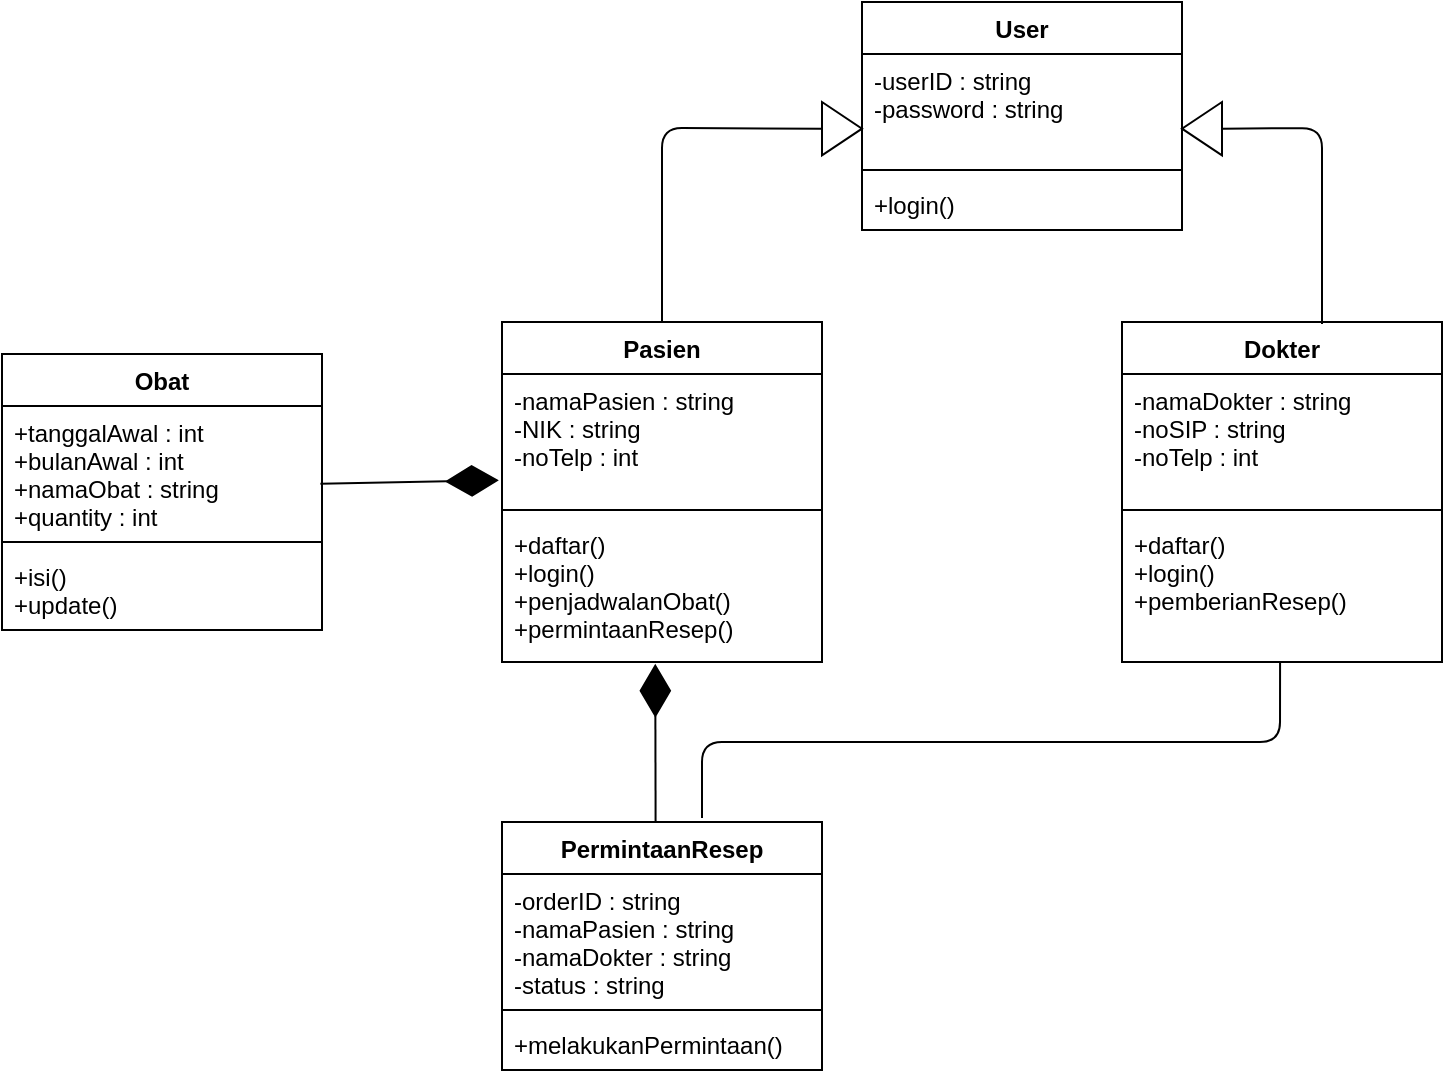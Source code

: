 <mxfile version="13.9.2" type="github">
  <diagram id="MlJI2Lvfq05DiYabIVUM" name="Page-1">
    <mxGraphModel dx="1636" dy="546" grid="1" gridSize="10" guides="1" tooltips="1" connect="1" arrows="1" fold="1" page="1" pageScale="1" pageWidth="850" pageHeight="1100" math="0" shadow="0">
      <root>
        <mxCell id="0" />
        <mxCell id="1" parent="0" />
        <mxCell id="v66dLdxhp5NwMRdZ7sNX-5" value="User" style="swimlane;fontStyle=1;align=center;verticalAlign=top;childLayout=stackLayout;horizontal=1;startSize=26;horizontalStack=0;resizeParent=1;resizeParentMax=0;resizeLast=0;collapsible=1;marginBottom=0;" vertex="1" parent="1">
          <mxGeometry x="320" y="110" width="160" height="114" as="geometry" />
        </mxCell>
        <mxCell id="v66dLdxhp5NwMRdZ7sNX-6" value="-userID : string&#xa;-password : string" style="text;strokeColor=none;fillColor=none;align=left;verticalAlign=top;spacingLeft=4;spacingRight=4;overflow=hidden;rotatable=0;points=[[0,0.5],[1,0.5]];portConstraint=eastwest;" vertex="1" parent="v66dLdxhp5NwMRdZ7sNX-5">
          <mxGeometry y="26" width="160" height="54" as="geometry" />
        </mxCell>
        <mxCell id="v66dLdxhp5NwMRdZ7sNX-7" value="" style="line;strokeWidth=1;fillColor=none;align=left;verticalAlign=middle;spacingTop=-1;spacingLeft=3;spacingRight=3;rotatable=0;labelPosition=right;points=[];portConstraint=eastwest;" vertex="1" parent="v66dLdxhp5NwMRdZ7sNX-5">
          <mxGeometry y="80" width="160" height="8" as="geometry" />
        </mxCell>
        <mxCell id="v66dLdxhp5NwMRdZ7sNX-8" value="+login()" style="text;strokeColor=none;fillColor=none;align=left;verticalAlign=top;spacingLeft=4;spacingRight=4;overflow=hidden;rotatable=0;points=[[0,0.5],[1,0.5]];portConstraint=eastwest;" vertex="1" parent="v66dLdxhp5NwMRdZ7sNX-5">
          <mxGeometry y="88" width="160" height="26" as="geometry" />
        </mxCell>
        <mxCell id="v66dLdxhp5NwMRdZ7sNX-9" value="Pasien" style="swimlane;fontStyle=1;align=center;verticalAlign=top;childLayout=stackLayout;horizontal=1;startSize=26;horizontalStack=0;resizeParent=1;resizeParentMax=0;resizeLast=0;collapsible=1;marginBottom=0;" vertex="1" parent="1">
          <mxGeometry x="140" y="270" width="160" height="170" as="geometry" />
        </mxCell>
        <mxCell id="v66dLdxhp5NwMRdZ7sNX-10" value="-namaPasien : string&#xa;-NIK : string&#xa;-noTelp : int" style="text;strokeColor=none;fillColor=none;align=left;verticalAlign=top;spacingLeft=4;spacingRight=4;overflow=hidden;rotatable=0;points=[[0,0.5],[1,0.5]];portConstraint=eastwest;" vertex="1" parent="v66dLdxhp5NwMRdZ7sNX-9">
          <mxGeometry y="26" width="160" height="64" as="geometry" />
        </mxCell>
        <mxCell id="v66dLdxhp5NwMRdZ7sNX-11" value="" style="line;strokeWidth=1;fillColor=none;align=left;verticalAlign=middle;spacingTop=-1;spacingLeft=3;spacingRight=3;rotatable=0;labelPosition=right;points=[];portConstraint=eastwest;" vertex="1" parent="v66dLdxhp5NwMRdZ7sNX-9">
          <mxGeometry y="90" width="160" height="8" as="geometry" />
        </mxCell>
        <mxCell id="v66dLdxhp5NwMRdZ7sNX-12" value="+daftar()&#xa;+login()&#xa;+penjadwalanObat()&#xa;+permintaanResep()&#xa;" style="text;strokeColor=none;fillColor=none;align=left;verticalAlign=top;spacingLeft=4;spacingRight=4;overflow=hidden;rotatable=0;points=[[0,0.5],[1,0.5]];portConstraint=eastwest;" vertex="1" parent="v66dLdxhp5NwMRdZ7sNX-9">
          <mxGeometry y="98" width="160" height="72" as="geometry" />
        </mxCell>
        <mxCell id="v66dLdxhp5NwMRdZ7sNX-13" value="Dokter" style="swimlane;fontStyle=1;align=center;verticalAlign=top;childLayout=stackLayout;horizontal=1;startSize=26;horizontalStack=0;resizeParent=1;resizeParentMax=0;resizeLast=0;collapsible=1;marginBottom=0;" vertex="1" parent="1">
          <mxGeometry x="450" y="270" width="160" height="170" as="geometry" />
        </mxCell>
        <mxCell id="v66dLdxhp5NwMRdZ7sNX-14" value="-namaDokter : string&#xa;-noSIP : string&#xa;-noTelp : int&#xa;" style="text;strokeColor=none;fillColor=none;align=left;verticalAlign=top;spacingLeft=4;spacingRight=4;overflow=hidden;rotatable=0;points=[[0,0.5],[1,0.5]];portConstraint=eastwest;" vertex="1" parent="v66dLdxhp5NwMRdZ7sNX-13">
          <mxGeometry y="26" width="160" height="64" as="geometry" />
        </mxCell>
        <mxCell id="v66dLdxhp5NwMRdZ7sNX-15" value="" style="line;strokeWidth=1;fillColor=none;align=left;verticalAlign=middle;spacingTop=-1;spacingLeft=3;spacingRight=3;rotatable=0;labelPosition=right;points=[];portConstraint=eastwest;" vertex="1" parent="v66dLdxhp5NwMRdZ7sNX-13">
          <mxGeometry y="90" width="160" height="8" as="geometry" />
        </mxCell>
        <mxCell id="v66dLdxhp5NwMRdZ7sNX-16" value="+daftar()&#xa;+login()&#xa;+pemberianResep()" style="text;strokeColor=none;fillColor=none;align=left;verticalAlign=top;spacingLeft=4;spacingRight=4;overflow=hidden;rotatable=0;points=[[0,0.5],[1,0.5]];portConstraint=eastwest;" vertex="1" parent="v66dLdxhp5NwMRdZ7sNX-13">
          <mxGeometry y="98" width="160" height="72" as="geometry" />
        </mxCell>
        <mxCell id="v66dLdxhp5NwMRdZ7sNX-17" value="" style="triangle;whiteSpace=wrap;html=1;" vertex="1" parent="1">
          <mxGeometry x="300" y="160" width="20" height="26.67" as="geometry" />
        </mxCell>
        <mxCell id="v66dLdxhp5NwMRdZ7sNX-18" value="" style="endArrow=none;html=1;exitX=0.5;exitY=0;exitDx=0;exitDy=0;entryX=0;entryY=0.5;entryDx=0;entryDy=0;" edge="1" parent="1" source="v66dLdxhp5NwMRdZ7sNX-9" target="v66dLdxhp5NwMRdZ7sNX-17">
          <mxGeometry width="50" height="50" relative="1" as="geometry">
            <mxPoint x="310" y="220" as="sourcePoint" />
            <mxPoint x="360" y="170" as="targetPoint" />
            <Array as="points">
              <mxPoint x="220" y="173" />
            </Array>
          </mxGeometry>
        </mxCell>
        <mxCell id="v66dLdxhp5NwMRdZ7sNX-19" value="" style="triangle;whiteSpace=wrap;html=1;rotation=-180;" vertex="1" parent="1">
          <mxGeometry x="480" y="160" width="20" height="26.67" as="geometry" />
        </mxCell>
        <mxCell id="v66dLdxhp5NwMRdZ7sNX-21" value="" style="endArrow=none;html=1;entryX=0;entryY=0.5;entryDx=0;entryDy=0;exitX=0.625;exitY=0.006;exitDx=0;exitDy=0;exitPerimeter=0;" edge="1" parent="1" source="v66dLdxhp5NwMRdZ7sNX-13" target="v66dLdxhp5NwMRdZ7sNX-19">
          <mxGeometry width="50" height="50" relative="1" as="geometry">
            <mxPoint x="550" y="260" as="sourcePoint" />
            <mxPoint x="500" y="170" as="targetPoint" />
            <Array as="points">
              <mxPoint x="550" y="173" />
            </Array>
          </mxGeometry>
        </mxCell>
        <mxCell id="v66dLdxhp5NwMRdZ7sNX-22" value="" style="endArrow=diamondThin;endFill=1;endSize=24;html=1;entryX=-0.01;entryY=0.831;entryDx=0;entryDy=0;entryPerimeter=0;exitX=0.995;exitY=0.607;exitDx=0;exitDy=0;exitPerimeter=0;" edge="1" parent="1" source="v66dLdxhp5NwMRdZ7sNX-24" target="v66dLdxhp5NwMRdZ7sNX-10">
          <mxGeometry width="160" relative="1" as="geometry">
            <mxPoint x="209" y="510" as="sourcePoint" />
            <mxPoint x="209" y="443" as="targetPoint" />
          </mxGeometry>
        </mxCell>
        <mxCell id="v66dLdxhp5NwMRdZ7sNX-23" value="Obat" style="swimlane;fontStyle=1;align=center;verticalAlign=top;childLayout=stackLayout;horizontal=1;startSize=26;horizontalStack=0;resizeParent=1;resizeParentMax=0;resizeLast=0;collapsible=1;marginBottom=0;" vertex="1" parent="1">
          <mxGeometry x="-110" y="286" width="160" height="138" as="geometry" />
        </mxCell>
        <mxCell id="v66dLdxhp5NwMRdZ7sNX-24" value="+tanggalAwal : int&#xa;+bulanAwal : int&#xa;+namaObat : string&#xa;+quantity : int" style="text;strokeColor=none;fillColor=none;align=left;verticalAlign=top;spacingLeft=4;spacingRight=4;overflow=hidden;rotatable=0;points=[[0,0.5],[1,0.5]];portConstraint=eastwest;" vertex="1" parent="v66dLdxhp5NwMRdZ7sNX-23">
          <mxGeometry y="26" width="160" height="64" as="geometry" />
        </mxCell>
        <mxCell id="v66dLdxhp5NwMRdZ7sNX-25" value="" style="line;strokeWidth=1;fillColor=none;align=left;verticalAlign=middle;spacingTop=-1;spacingLeft=3;spacingRight=3;rotatable=0;labelPosition=right;points=[];portConstraint=eastwest;" vertex="1" parent="v66dLdxhp5NwMRdZ7sNX-23">
          <mxGeometry y="90" width="160" height="8" as="geometry" />
        </mxCell>
        <mxCell id="v66dLdxhp5NwMRdZ7sNX-26" value="+isi()&#xa;+update()" style="text;strokeColor=none;fillColor=none;align=left;verticalAlign=top;spacingLeft=4;spacingRight=4;overflow=hidden;rotatable=0;points=[[0,0.5],[1,0.5]];portConstraint=eastwest;" vertex="1" parent="v66dLdxhp5NwMRdZ7sNX-23">
          <mxGeometry y="98" width="160" height="40" as="geometry" />
        </mxCell>
        <mxCell id="v66dLdxhp5NwMRdZ7sNX-27" value="PermintaanResep" style="swimlane;fontStyle=1;align=center;verticalAlign=top;childLayout=stackLayout;horizontal=1;startSize=26;horizontalStack=0;resizeParent=1;resizeParentMax=0;resizeLast=0;collapsible=1;marginBottom=0;" vertex="1" parent="1">
          <mxGeometry x="140" y="520" width="160" height="124" as="geometry" />
        </mxCell>
        <mxCell id="v66dLdxhp5NwMRdZ7sNX-28" value="-orderID : string&#xa;-namaPasien : string&#xa;-namaDokter : string&#xa;-status : string&#xa;" style="text;strokeColor=none;fillColor=none;align=left;verticalAlign=top;spacingLeft=4;spacingRight=4;overflow=hidden;rotatable=0;points=[[0,0.5],[1,0.5]];portConstraint=eastwest;" vertex="1" parent="v66dLdxhp5NwMRdZ7sNX-27">
          <mxGeometry y="26" width="160" height="64" as="geometry" />
        </mxCell>
        <mxCell id="v66dLdxhp5NwMRdZ7sNX-29" value="" style="line;strokeWidth=1;fillColor=none;align=left;verticalAlign=middle;spacingTop=-1;spacingLeft=3;spacingRight=3;rotatable=0;labelPosition=right;points=[];portConstraint=eastwest;" vertex="1" parent="v66dLdxhp5NwMRdZ7sNX-27">
          <mxGeometry y="90" width="160" height="8" as="geometry" />
        </mxCell>
        <mxCell id="v66dLdxhp5NwMRdZ7sNX-30" value="+melakukanPermintaan()" style="text;strokeColor=none;fillColor=none;align=left;verticalAlign=top;spacingLeft=4;spacingRight=4;overflow=hidden;rotatable=0;points=[[0,0.5],[1,0.5]];portConstraint=eastwest;" vertex="1" parent="v66dLdxhp5NwMRdZ7sNX-27">
          <mxGeometry y="98" width="160" height="26" as="geometry" />
        </mxCell>
        <mxCell id="v66dLdxhp5NwMRdZ7sNX-31" value="" style="endArrow=diamondThin;endFill=1;endSize=24;html=1;entryX=0.479;entryY=1.012;entryDx=0;entryDy=0;entryPerimeter=0;exitX=0.48;exitY=0.001;exitDx=0;exitDy=0;exitPerimeter=0;" edge="1" parent="1" source="v66dLdxhp5NwMRdZ7sNX-27" target="v66dLdxhp5NwMRdZ7sNX-12">
          <mxGeometry width="160" relative="1" as="geometry">
            <mxPoint x="250" y="490" as="sourcePoint" />
            <mxPoint x="410" y="490" as="targetPoint" />
          </mxGeometry>
        </mxCell>
        <mxCell id="v66dLdxhp5NwMRdZ7sNX-33" value="" style="endArrow=none;html=1;exitX=0.625;exitY=-0.016;exitDx=0;exitDy=0;exitPerimeter=0;entryX=0.494;entryY=1;entryDx=0;entryDy=0;entryPerimeter=0;" edge="1" parent="1" source="v66dLdxhp5NwMRdZ7sNX-27" target="v66dLdxhp5NwMRdZ7sNX-16">
          <mxGeometry width="50" height="50" relative="1" as="geometry">
            <mxPoint x="280" y="480" as="sourcePoint" />
            <mxPoint x="330" y="430" as="targetPoint" />
            <Array as="points">
              <mxPoint x="240" y="480" />
              <mxPoint x="529" y="480" />
            </Array>
          </mxGeometry>
        </mxCell>
      </root>
    </mxGraphModel>
  </diagram>
</mxfile>
